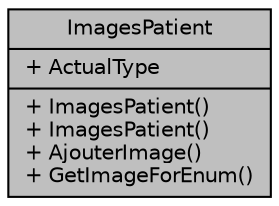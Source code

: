 digraph "ImagesPatient"
{
 // LATEX_PDF_SIZE
  edge [fontname="Helvetica",fontsize="10",labelfontname="Helvetica",labelfontsize="10"];
  node [fontname="Helvetica",fontsize="10",shape=record];
  Node1 [label="{ImagesPatient\n|+ ActualType\l|+ ImagesPatient()\l+ ImagesPatient()\l+ AjouterImage()\l+ GetImageForEnum()\l}",height=0.2,width=0.4,color="black", fillcolor="grey75", style="filled", fontcolor="black",tooltip=" "];
}
